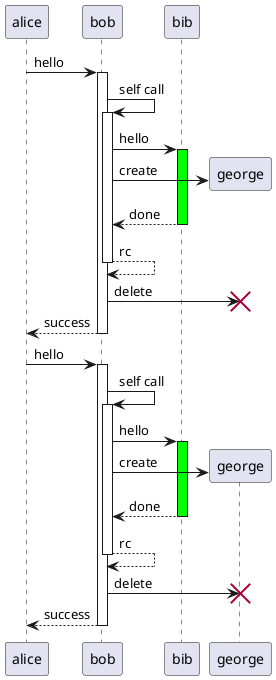 @startuml

alice -> bob ++ : hello
bob -> bob ++ : self call
bob -> bib ++ #00FF00: hello
bob -> george ** : create
return done
return rc
bob -> george !! : delete
return success

alice -> bob : hello
activate bob
bob -> bob : self call
activate bob
bob -> bib: hello
activate bib #00FF00
create george
bob -> george : create
bob <-- bib : done
deactivate bib
bob --> bob : rc
deactivate bob
bob -> george : delete
destroy george
alice <-- bob : success
deactivate bob
@enduml